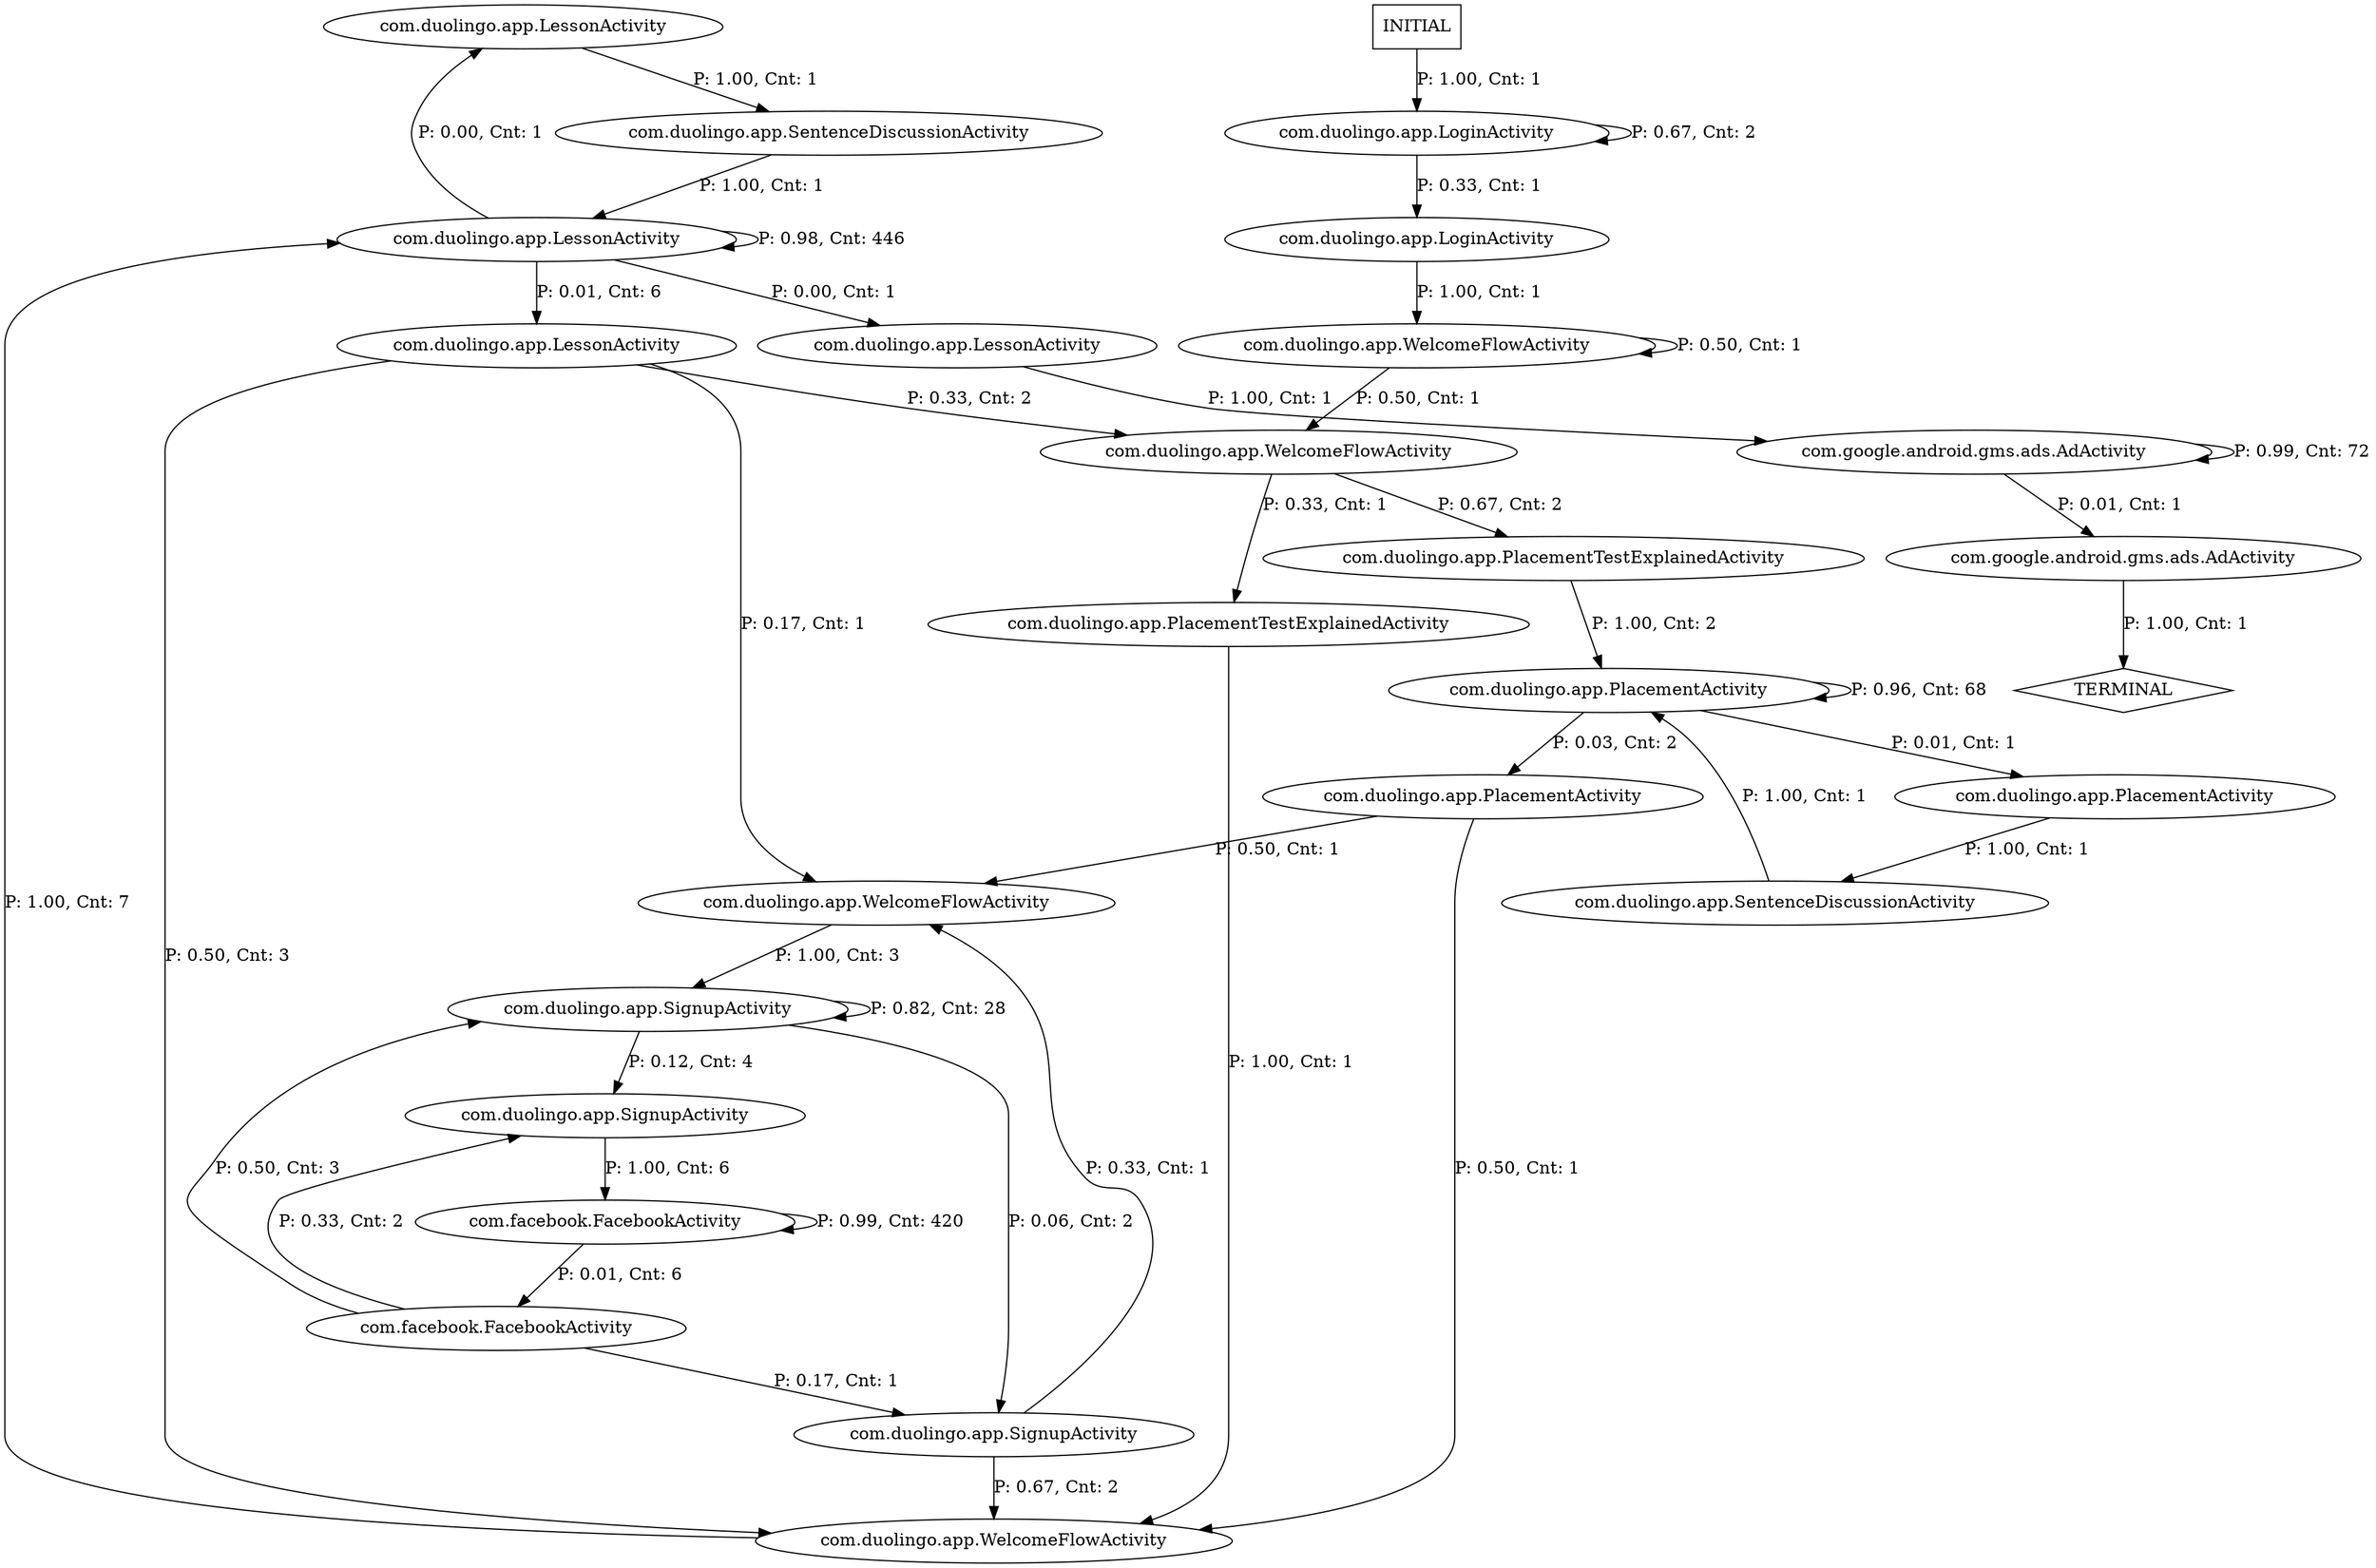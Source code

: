digraph G {
  0 [label="com.duolingo.app.LessonActivity"];
  1 [label="com.duolingo.app.LessonActivity"];
  2 [label="com.duolingo.app.LessonActivity"];
  3 [label="com.duolingo.app.LessonActivity"];
  4 [label="com.duolingo.app.LoginActivity"];
  5 [label="com.duolingo.app.LoginActivity"];
  6 [label="com.duolingo.app.PlacementActivity"];
  7 [label="com.duolingo.app.PlacementActivity"];
  8 [label="com.duolingo.app.PlacementActivity"];
  9 [label="com.duolingo.app.PlacementTestExplainedActivity"];
  10 [label="com.duolingo.app.PlacementTestExplainedActivity"];
  11 [label="com.duolingo.app.SentenceDiscussionActivity"];
  12 [label="com.duolingo.app.SentenceDiscussionActivity"];
  13 [label="com.duolingo.app.SignupActivity"];
  14 [label="com.duolingo.app.SignupActivity"];
  15 [label="com.duolingo.app.SignupActivity"];
  16 [label="com.duolingo.app.WelcomeFlowActivity"];
  17 [label="com.duolingo.app.WelcomeFlowActivity"];
  18 [label="com.duolingo.app.WelcomeFlowActivity"];
  19 [label="com.duolingo.app.WelcomeFlowActivity"];
  20 [label="com.facebook.FacebookActivity"];
  21 [label="com.facebook.FacebookActivity"];
  22 [label="com.google.android.gms.ads.AdActivity"];
  23 [label="com.google.android.gms.ads.AdActivity"];
  24 [label="TERMINAL",shape=diamond];
  25 [label="INITIAL",shape=box];
0->11 [label="P: 1.00, Cnt: 1"];
1->23 [label="P: 1.00, Cnt: 1"];
2->17 [label="P: 0.17, Cnt: 1"];
2->18 [label="P: 0.33, Cnt: 2"];
2->16 [label="P: 0.50, Cnt: 3"];
3->1 [label="P: 0.00, Cnt: 1"];
3->0 [label="P: 0.00, Cnt: 1"];
3->2 [label="P: 0.01, Cnt: 6"];
3->3 [label="P: 0.98, Cnt: 446"];
4->19 [label="P: 1.00, Cnt: 1"];
5->4 [label="P: 0.33, Cnt: 1"];
5->5 [label="P: 0.67, Cnt: 2"];
6->12 [label="P: 1.00, Cnt: 1"];
7->17 [label="P: 0.50, Cnt: 1"];
7->16 [label="P: 0.50, Cnt: 1"];
8->6 [label="P: 0.01, Cnt: 1"];
8->7 [label="P: 0.03, Cnt: 2"];
8->8 [label="P: 0.96, Cnt: 68"];
9->8 [label="P: 1.00, Cnt: 2"];
10->16 [label="P: 1.00, Cnt: 1"];
11->3 [label="P: 1.00, Cnt: 1"];
12->8 [label="P: 1.00, Cnt: 1"];
13->20 [label="P: 1.00, Cnt: 6"];
14->17 [label="P: 0.33, Cnt: 1"];
14->16 [label="P: 0.67, Cnt: 2"];
15->14 [label="P: 0.06, Cnt: 2"];
15->13 [label="P: 0.12, Cnt: 4"];
15->15 [label="P: 0.82, Cnt: 28"];
16->3 [label="P: 1.00, Cnt: 7"];
17->15 [label="P: 1.00, Cnt: 3"];
18->10 [label="P: 0.33, Cnt: 1"];
18->9 [label="P: 0.67, Cnt: 2"];
19->19 [label="P: 0.50, Cnt: 1"];
19->18 [label="P: 0.50, Cnt: 1"];
20->21 [label="P: 0.01, Cnt: 6"];
20->20 [label="P: 0.99, Cnt: 420"];
21->14 [label="P: 0.17, Cnt: 1"];
21->13 [label="P: 0.33, Cnt: 2"];
21->15 [label="P: 0.50, Cnt: 3"];
22->24 [label="P: 1.00, Cnt: 1"];
23->22 [label="P: 0.01, Cnt: 1"];
23->23 [label="P: 0.99, Cnt: 72"];
25->5 [label="P: 1.00, Cnt: 1"];
}
